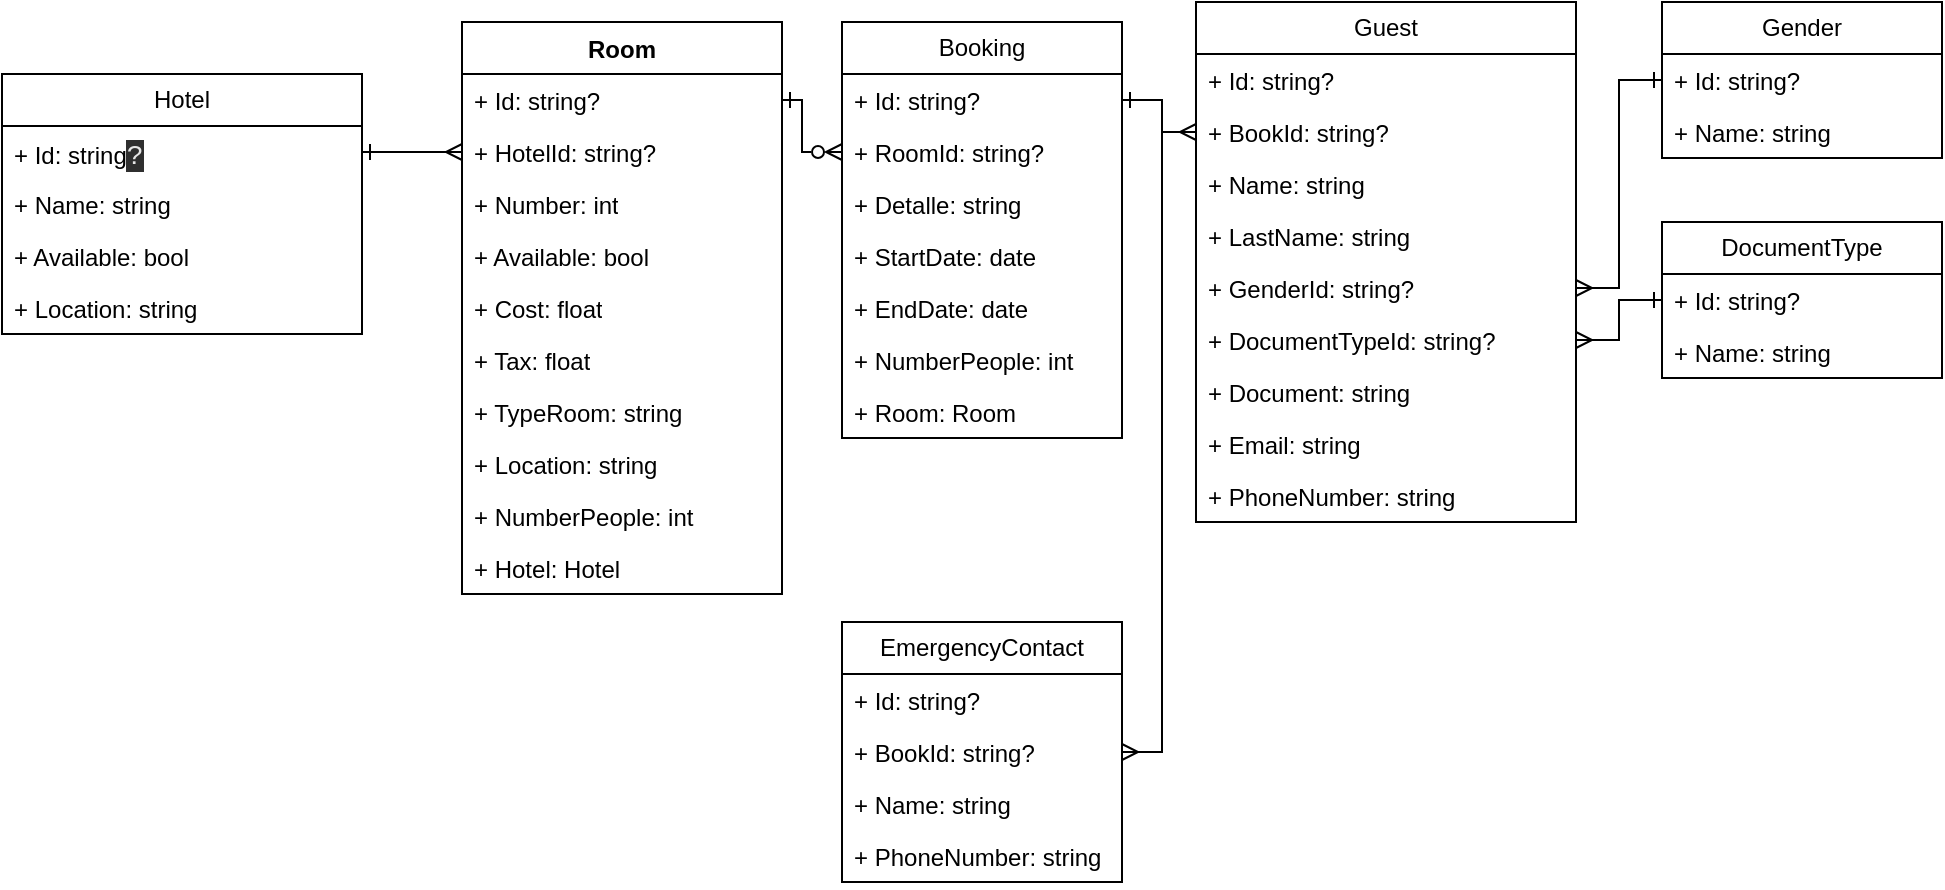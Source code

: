 <mxfile version="21.8.2" type="github">
  <diagram name="Página-1" id="5TswXGlN6VXrRAYgTOBc">
    <mxGraphModel dx="819" dy="458" grid="1" gridSize="10" guides="1" tooltips="1" connect="1" arrows="1" fold="1" page="1" pageScale="1" pageWidth="827" pageHeight="1169" math="0" shadow="0">
      <root>
        <mxCell id="0" />
        <mxCell id="1" parent="0" />
        <mxCell id="IOkwPePtpllPsDCkFCk8-1" value="Hotel" style="swimlane;fontStyle=0;childLayout=stackLayout;horizontal=1;startSize=26;fillColor=none;horizontalStack=0;resizeParent=1;resizeParentMax=0;resizeLast=0;collapsible=1;marginBottom=0;whiteSpace=wrap;html=1;" parent="1" vertex="1">
          <mxGeometry x="40" y="66" width="180" height="130" as="geometry" />
        </mxCell>
        <mxCell id="IOkwPePtpllPsDCkFCk8-2" value="+ Id:&amp;nbsp;string&lt;span style=&quot;color: rgb(230, 230, 230); font-family: SFMono-Regular, Consolas, &amp;quot;Liberation Mono&amp;quot;, Menlo, Courier, monospace; font-size: 14px; background-color: rgb(47, 47, 47);&quot;&gt;?&lt;/span&gt;" style="text;strokeColor=none;fillColor=none;align=left;verticalAlign=top;spacingLeft=4;spacingRight=4;overflow=hidden;rotatable=0;points=[[0,0.5],[1,0.5]];portConstraint=eastwest;whiteSpace=wrap;html=1;" parent="IOkwPePtpllPsDCkFCk8-1" vertex="1">
          <mxGeometry y="26" width="180" height="26" as="geometry" />
        </mxCell>
        <mxCell id="IOkwPePtpllPsDCkFCk8-3" value="+ Name: string" style="text;strokeColor=none;fillColor=none;align=left;verticalAlign=top;spacingLeft=4;spacingRight=4;overflow=hidden;rotatable=0;points=[[0,0.5],[1,0.5]];portConstraint=eastwest;whiteSpace=wrap;html=1;" parent="IOkwPePtpllPsDCkFCk8-1" vertex="1">
          <mxGeometry y="52" width="180" height="26" as="geometry" />
        </mxCell>
        <mxCell id="IOkwPePtpllPsDCkFCk8-6" value="+ Available: bool" style="text;strokeColor=none;fillColor=none;align=left;verticalAlign=top;spacingLeft=4;spacingRight=4;overflow=hidden;rotatable=0;points=[[0,0.5],[1,0.5]];portConstraint=eastwest;whiteSpace=wrap;html=1;" parent="IOkwPePtpllPsDCkFCk8-1" vertex="1">
          <mxGeometry y="78" width="180" height="26" as="geometry" />
        </mxCell>
        <mxCell id="IOkwPePtpllPsDCkFCk8-23" value="+ Location: string" style="text;strokeColor=none;fillColor=none;align=left;verticalAlign=top;spacingLeft=4;spacingRight=4;overflow=hidden;rotatable=0;points=[[0,0.5],[1,0.5]];portConstraint=eastwest;whiteSpace=wrap;html=1;" parent="IOkwPePtpllPsDCkFCk8-1" vertex="1">
          <mxGeometry y="104" width="180" height="26" as="geometry" />
        </mxCell>
        <mxCell id="IOkwPePtpllPsDCkFCk8-7" value="Room" style="swimlane;fontStyle=1;align=center;verticalAlign=top;childLayout=stackLayout;horizontal=1;startSize=26;horizontalStack=0;resizeParent=1;resizeParentMax=0;resizeLast=0;collapsible=1;marginBottom=0;whiteSpace=wrap;html=1;" parent="1" vertex="1">
          <mxGeometry x="270" y="40" width="160" height="286" as="geometry" />
        </mxCell>
        <mxCell id="IOkwPePtpllPsDCkFCk8-8" value="+ Id: string?" style="text;strokeColor=none;fillColor=none;align=left;verticalAlign=top;spacingLeft=4;spacingRight=4;overflow=hidden;rotatable=0;points=[[0,0.5],[1,0.5]];portConstraint=eastwest;whiteSpace=wrap;html=1;" parent="IOkwPePtpllPsDCkFCk8-7" vertex="1">
          <mxGeometry y="26" width="160" height="26" as="geometry" />
        </mxCell>
        <mxCell id="IOkwPePtpllPsDCkFCk8-29" value="+ HotelId: string?" style="text;strokeColor=none;fillColor=none;align=left;verticalAlign=top;spacingLeft=4;spacingRight=4;overflow=hidden;rotatable=0;points=[[0,0.5],[1,0.5]];portConstraint=eastwest;whiteSpace=wrap;html=1;" parent="IOkwPePtpllPsDCkFCk8-7" vertex="1">
          <mxGeometry y="52" width="160" height="26" as="geometry" />
        </mxCell>
        <mxCell id="IOkwPePtpllPsDCkFCk8-10" value="+ Number: int" style="text;strokeColor=none;fillColor=none;align=left;verticalAlign=top;spacingLeft=4;spacingRight=4;overflow=hidden;rotatable=0;points=[[0,0.5],[1,0.5]];portConstraint=eastwest;whiteSpace=wrap;html=1;" parent="IOkwPePtpllPsDCkFCk8-7" vertex="1">
          <mxGeometry y="78" width="160" height="26" as="geometry" />
        </mxCell>
        <mxCell id="IOkwPePtpllPsDCkFCk8-11" value="+ Available: bool" style="text;strokeColor=none;fillColor=none;align=left;verticalAlign=top;spacingLeft=4;spacingRight=4;overflow=hidden;rotatable=0;points=[[0,0.5],[1,0.5]];portConstraint=eastwest;whiteSpace=wrap;html=1;" parent="IOkwPePtpllPsDCkFCk8-7" vertex="1">
          <mxGeometry y="104" width="160" height="26" as="geometry" />
        </mxCell>
        <mxCell id="IOkwPePtpllPsDCkFCk8-16" value="+ Cost: float" style="text;strokeColor=none;fillColor=none;align=left;verticalAlign=top;spacingLeft=4;spacingRight=4;overflow=hidden;rotatable=0;points=[[0,0.5],[1,0.5]];portConstraint=eastwest;whiteSpace=wrap;html=1;" parent="IOkwPePtpllPsDCkFCk8-7" vertex="1">
          <mxGeometry y="130" width="160" height="26" as="geometry" />
        </mxCell>
        <mxCell id="IOkwPePtpllPsDCkFCk8-17" value="+ Tax: float" style="text;strokeColor=none;fillColor=none;align=left;verticalAlign=top;spacingLeft=4;spacingRight=4;overflow=hidden;rotatable=0;points=[[0,0.5],[1,0.5]];portConstraint=eastwest;whiteSpace=wrap;html=1;" parent="IOkwPePtpllPsDCkFCk8-7" vertex="1">
          <mxGeometry y="156" width="160" height="26" as="geometry" />
        </mxCell>
        <mxCell id="IOkwPePtpllPsDCkFCk8-18" value="+ TypeRoom: string" style="text;strokeColor=none;fillColor=none;align=left;verticalAlign=top;spacingLeft=4;spacingRight=4;overflow=hidden;rotatable=0;points=[[0,0.5],[1,0.5]];portConstraint=eastwest;whiteSpace=wrap;html=1;" parent="IOkwPePtpllPsDCkFCk8-7" vertex="1">
          <mxGeometry y="182" width="160" height="26" as="geometry" />
        </mxCell>
        <mxCell id="IOkwPePtpllPsDCkFCk8-20" value="+ Location: string" style="text;strokeColor=none;fillColor=none;align=left;verticalAlign=top;spacingLeft=4;spacingRight=4;overflow=hidden;rotatable=0;points=[[0,0.5],[1,0.5]];portConstraint=eastwest;whiteSpace=wrap;html=1;" parent="IOkwPePtpllPsDCkFCk8-7" vertex="1">
          <mxGeometry y="208" width="160" height="26" as="geometry" />
        </mxCell>
        <mxCell id="rgKLpMCdCD8MAIY9WlKP-1" value="+ NumberPeople: int" style="text;strokeColor=none;fillColor=none;align=left;verticalAlign=top;spacingLeft=4;spacingRight=4;overflow=hidden;rotatable=0;points=[[0,0.5],[1,0.5]];portConstraint=eastwest;whiteSpace=wrap;html=1;" vertex="1" parent="IOkwPePtpllPsDCkFCk8-7">
          <mxGeometry y="234" width="160" height="26" as="geometry" />
        </mxCell>
        <mxCell id="rgKLpMCdCD8MAIY9WlKP-3" value="+ Hotel: Hotel" style="text;strokeColor=none;fillColor=none;align=left;verticalAlign=top;spacingLeft=4;spacingRight=4;overflow=hidden;rotatable=0;points=[[0,0.5],[1,0.5]];portConstraint=eastwest;whiteSpace=wrap;html=1;" vertex="1" parent="IOkwPePtpllPsDCkFCk8-7">
          <mxGeometry y="260" width="160" height="26" as="geometry" />
        </mxCell>
        <mxCell id="IOkwPePtpllPsDCkFCk8-12" value="Booking" style="swimlane;fontStyle=0;childLayout=stackLayout;horizontal=1;startSize=26;fillColor=none;horizontalStack=0;resizeParent=1;resizeParentMax=0;resizeLast=0;collapsible=1;marginBottom=0;whiteSpace=wrap;html=1;" parent="1" vertex="1">
          <mxGeometry x="460" y="40" width="140" height="208" as="geometry" />
        </mxCell>
        <mxCell id="IOkwPePtpllPsDCkFCk8-13" value="+ Id: string?&amp;nbsp;" style="text;strokeColor=none;fillColor=none;align=left;verticalAlign=top;spacingLeft=4;spacingRight=4;overflow=hidden;rotatable=0;points=[[0,0.5],[1,0.5]];portConstraint=eastwest;whiteSpace=wrap;html=1;" parent="IOkwPePtpllPsDCkFCk8-12" vertex="1">
          <mxGeometry y="26" width="140" height="26" as="geometry" />
        </mxCell>
        <mxCell id="IOkwPePtpllPsDCkFCk8-30" value="+ RoomId: string?&amp;nbsp;" style="text;strokeColor=none;fillColor=none;align=left;verticalAlign=top;spacingLeft=4;spacingRight=4;overflow=hidden;rotatable=0;points=[[0,0.5],[1,0.5]];portConstraint=eastwest;whiteSpace=wrap;html=1;" parent="IOkwPePtpllPsDCkFCk8-12" vertex="1">
          <mxGeometry y="52" width="140" height="26" as="geometry" />
        </mxCell>
        <mxCell id="IOkwPePtpllPsDCkFCk8-15" value="+ Detalle: string" style="text;strokeColor=none;fillColor=none;align=left;verticalAlign=top;spacingLeft=4;spacingRight=4;overflow=hidden;rotatable=0;points=[[0,0.5],[1,0.5]];portConstraint=eastwest;whiteSpace=wrap;html=1;" parent="IOkwPePtpllPsDCkFCk8-12" vertex="1">
          <mxGeometry y="78" width="140" height="26" as="geometry" />
        </mxCell>
        <mxCell id="IOkwPePtpllPsDCkFCk8-21" value="+ StartDate: date" style="text;strokeColor=none;fillColor=none;align=left;verticalAlign=top;spacingLeft=4;spacingRight=4;overflow=hidden;rotatable=0;points=[[0,0.5],[1,0.5]];portConstraint=eastwest;whiteSpace=wrap;html=1;" parent="IOkwPePtpllPsDCkFCk8-12" vertex="1">
          <mxGeometry y="104" width="140" height="26" as="geometry" />
        </mxCell>
        <mxCell id="IOkwPePtpllPsDCkFCk8-22" value="+ EndDate: date" style="text;strokeColor=none;fillColor=none;align=left;verticalAlign=top;spacingLeft=4;spacingRight=4;overflow=hidden;rotatable=0;points=[[0,0.5],[1,0.5]];portConstraint=eastwest;whiteSpace=wrap;html=1;" parent="IOkwPePtpllPsDCkFCk8-12" vertex="1">
          <mxGeometry y="130" width="140" height="26" as="geometry" />
        </mxCell>
        <mxCell id="rgKLpMCdCD8MAIY9WlKP-2" value="+ NumberPeople: int" style="text;strokeColor=none;fillColor=none;align=left;verticalAlign=top;spacingLeft=4;spacingRight=4;overflow=hidden;rotatable=0;points=[[0,0.5],[1,0.5]];portConstraint=eastwest;whiteSpace=wrap;html=1;" vertex="1" parent="IOkwPePtpllPsDCkFCk8-12">
          <mxGeometry y="156" width="140" height="26" as="geometry" />
        </mxCell>
        <mxCell id="rgKLpMCdCD8MAIY9WlKP-4" value="+ Room: Room" style="text;strokeColor=none;fillColor=none;align=left;verticalAlign=top;spacingLeft=4;spacingRight=4;overflow=hidden;rotatable=0;points=[[0,0.5],[1,0.5]];portConstraint=eastwest;whiteSpace=wrap;html=1;" vertex="1" parent="IOkwPePtpllPsDCkFCk8-12">
          <mxGeometry y="182" width="140" height="26" as="geometry" />
        </mxCell>
        <mxCell id="IOkwPePtpllPsDCkFCk8-25" value="Guest" style="swimlane;fontStyle=0;childLayout=stackLayout;horizontal=1;startSize=26;fillColor=none;horizontalStack=0;resizeParent=1;resizeParentMax=0;resizeLast=0;collapsible=1;marginBottom=0;whiteSpace=wrap;html=1;" parent="1" vertex="1">
          <mxGeometry x="637" y="30" width="190" height="260" as="geometry" />
        </mxCell>
        <mxCell id="IOkwPePtpllPsDCkFCk8-26" value="+ Id: string?" style="text;strokeColor=none;fillColor=none;align=left;verticalAlign=top;spacingLeft=4;spacingRight=4;overflow=hidden;rotatable=0;points=[[0,0.5],[1,0.5]];portConstraint=eastwest;whiteSpace=wrap;html=1;" parent="IOkwPePtpllPsDCkFCk8-25" vertex="1">
          <mxGeometry y="26" width="190" height="26" as="geometry" />
        </mxCell>
        <mxCell id="IOkwPePtpllPsDCkFCk8-27" value="+ BookId: string?" style="text;strokeColor=none;fillColor=none;align=left;verticalAlign=top;spacingLeft=4;spacingRight=4;overflow=hidden;rotatable=0;points=[[0,0.5],[1,0.5]];portConstraint=eastwest;whiteSpace=wrap;html=1;" parent="IOkwPePtpllPsDCkFCk8-25" vertex="1">
          <mxGeometry y="52" width="190" height="26" as="geometry" />
        </mxCell>
        <mxCell id="IOkwPePtpllPsDCkFCk8-28" value="+ Name: string" style="text;strokeColor=none;fillColor=none;align=left;verticalAlign=top;spacingLeft=4;spacingRight=4;overflow=hidden;rotatable=0;points=[[0,0.5],[1,0.5]];portConstraint=eastwest;whiteSpace=wrap;html=1;" parent="IOkwPePtpllPsDCkFCk8-25" vertex="1">
          <mxGeometry y="78" width="190" height="26" as="geometry" />
        </mxCell>
        <mxCell id="IOkwPePtpllPsDCkFCk8-31" value="+ LastName: string" style="text;strokeColor=none;fillColor=none;align=left;verticalAlign=top;spacingLeft=4;spacingRight=4;overflow=hidden;rotatable=0;points=[[0,0.5],[1,0.5]];portConstraint=eastwest;whiteSpace=wrap;html=1;" parent="IOkwPePtpllPsDCkFCk8-25" vertex="1">
          <mxGeometry y="104" width="190" height="26" as="geometry" />
        </mxCell>
        <mxCell id="IOkwPePtpllPsDCkFCk8-32" value="+ GenderId: string?" style="text;strokeColor=none;fillColor=none;align=left;verticalAlign=top;spacingLeft=4;spacingRight=4;overflow=hidden;rotatable=0;points=[[0,0.5],[1,0.5]];portConstraint=eastwest;whiteSpace=wrap;html=1;" parent="IOkwPePtpllPsDCkFCk8-25" vertex="1">
          <mxGeometry y="130" width="190" height="26" as="geometry" />
        </mxCell>
        <mxCell id="IOkwPePtpllPsDCkFCk8-33" value="+ DocumentTypeId: string?" style="text;strokeColor=none;fillColor=none;align=left;verticalAlign=top;spacingLeft=4;spacingRight=4;overflow=hidden;rotatable=0;points=[[0,0.5],[1,0.5]];portConstraint=eastwest;whiteSpace=wrap;html=1;" parent="IOkwPePtpllPsDCkFCk8-25" vertex="1">
          <mxGeometry y="156" width="190" height="26" as="geometry" />
        </mxCell>
        <mxCell id="IOkwPePtpllPsDCkFCk8-36" value="+ Document: string" style="text;strokeColor=none;fillColor=none;align=left;verticalAlign=top;spacingLeft=4;spacingRight=4;overflow=hidden;rotatable=0;points=[[0,0.5],[1,0.5]];portConstraint=eastwest;whiteSpace=wrap;html=1;" parent="IOkwPePtpllPsDCkFCk8-25" vertex="1">
          <mxGeometry y="182" width="190" height="26" as="geometry" />
        </mxCell>
        <mxCell id="IOkwPePtpllPsDCkFCk8-35" value="+ Email: string" style="text;strokeColor=none;fillColor=none;align=left;verticalAlign=top;spacingLeft=4;spacingRight=4;overflow=hidden;rotatable=0;points=[[0,0.5],[1,0.5]];portConstraint=eastwest;whiteSpace=wrap;html=1;" parent="IOkwPePtpllPsDCkFCk8-25" vertex="1">
          <mxGeometry y="208" width="190" height="26" as="geometry" />
        </mxCell>
        <mxCell id="IOkwPePtpllPsDCkFCk8-34" value="+ PhoneNumber: string" style="text;strokeColor=none;fillColor=none;align=left;verticalAlign=top;spacingLeft=4;spacingRight=4;overflow=hidden;rotatable=0;points=[[0,0.5],[1,0.5]];portConstraint=eastwest;whiteSpace=wrap;html=1;" parent="IOkwPePtpllPsDCkFCk8-25" vertex="1">
          <mxGeometry y="234" width="190" height="26" as="geometry" />
        </mxCell>
        <mxCell id="IOkwPePtpllPsDCkFCk8-37" value="EmergencyContact" style="swimlane;fontStyle=0;childLayout=stackLayout;horizontal=1;startSize=26;fillColor=none;horizontalStack=0;resizeParent=1;resizeParentMax=0;resizeLast=0;collapsible=1;marginBottom=0;whiteSpace=wrap;html=1;" parent="1" vertex="1">
          <mxGeometry x="460" y="340" width="140" height="130" as="geometry" />
        </mxCell>
        <mxCell id="IOkwPePtpllPsDCkFCk8-38" value="+ Id: string?" style="text;strokeColor=none;fillColor=none;align=left;verticalAlign=top;spacingLeft=4;spacingRight=4;overflow=hidden;rotatable=0;points=[[0,0.5],[1,0.5]];portConstraint=eastwest;whiteSpace=wrap;html=1;" parent="IOkwPePtpllPsDCkFCk8-37" vertex="1">
          <mxGeometry y="26" width="140" height="26" as="geometry" />
        </mxCell>
        <mxCell id="IOkwPePtpllPsDCkFCk8-39" value="+ BookId: string?" style="text;strokeColor=none;fillColor=none;align=left;verticalAlign=top;spacingLeft=4;spacingRight=4;overflow=hidden;rotatable=0;points=[[0,0.5],[1,0.5]];portConstraint=eastwest;whiteSpace=wrap;html=1;" parent="IOkwPePtpllPsDCkFCk8-37" vertex="1">
          <mxGeometry y="52" width="140" height="26" as="geometry" />
        </mxCell>
        <mxCell id="IOkwPePtpllPsDCkFCk8-40" value="+ Name: string" style="text;strokeColor=none;fillColor=none;align=left;verticalAlign=top;spacingLeft=4;spacingRight=4;overflow=hidden;rotatable=0;points=[[0,0.5],[1,0.5]];portConstraint=eastwest;whiteSpace=wrap;html=1;" parent="IOkwPePtpllPsDCkFCk8-37" vertex="1">
          <mxGeometry y="78" width="140" height="26" as="geometry" />
        </mxCell>
        <mxCell id="IOkwPePtpllPsDCkFCk8-41" value="+ PhoneNumber: string" style="text;strokeColor=none;fillColor=none;align=left;verticalAlign=top;spacingLeft=4;spacingRight=4;overflow=hidden;rotatable=0;points=[[0,0.5],[1,0.5]];portConstraint=eastwest;whiteSpace=wrap;html=1;" parent="IOkwPePtpllPsDCkFCk8-37" vertex="1">
          <mxGeometry y="104" width="140" height="26" as="geometry" />
        </mxCell>
        <mxCell id="IOkwPePtpllPsDCkFCk8-44" style="edgeStyle=orthogonalEdgeStyle;rounded=0;orthogonalLoop=1;jettySize=auto;html=1;entryX=1;entryY=0.5;entryDx=0;entryDy=0;startArrow=ERmany;startFill=0;endArrow=ERone;endFill=0;" parent="1" source="IOkwPePtpllPsDCkFCk8-29" target="IOkwPePtpllPsDCkFCk8-2" edge="1">
          <mxGeometry relative="1" as="geometry" />
        </mxCell>
        <mxCell id="IOkwPePtpllPsDCkFCk8-45" style="edgeStyle=orthogonalEdgeStyle;rounded=0;orthogonalLoop=1;jettySize=auto;html=1;exitX=0;exitY=0.5;exitDx=0;exitDy=0;entryX=1;entryY=0.5;entryDx=0;entryDy=0;startArrow=ERzeroToMany;startFill=0;endArrow=ERone;endFill=0;" parent="1" source="IOkwPePtpllPsDCkFCk8-30" target="IOkwPePtpllPsDCkFCk8-8" edge="1">
          <mxGeometry relative="1" as="geometry">
            <Array as="points">
              <mxPoint x="440" y="105" />
              <mxPoint x="440" y="79" />
            </Array>
          </mxGeometry>
        </mxCell>
        <mxCell id="IOkwPePtpllPsDCkFCk8-47" style="edgeStyle=orthogonalEdgeStyle;rounded=0;orthogonalLoop=1;jettySize=auto;html=1;exitX=0;exitY=0.5;exitDx=0;exitDy=0;entryX=1;entryY=0.5;entryDx=0;entryDy=0;startArrow=ERmany;startFill=0;endArrow=ERone;endFill=0;" parent="1" source="IOkwPePtpllPsDCkFCk8-27" target="IOkwPePtpllPsDCkFCk8-13" edge="1">
          <mxGeometry relative="1" as="geometry">
            <Array as="points">
              <mxPoint x="620" y="95" />
              <mxPoint x="620" y="79" />
            </Array>
          </mxGeometry>
        </mxCell>
        <mxCell id="IOkwPePtpllPsDCkFCk8-48" style="edgeStyle=orthogonalEdgeStyle;rounded=0;orthogonalLoop=1;jettySize=auto;html=1;exitX=1;exitY=0.5;exitDx=0;exitDy=0;entryX=1;entryY=0.5;entryDx=0;entryDy=0;startArrow=ERmany;startFill=0;endArrow=ERone;endFill=0;" parent="1" source="IOkwPePtpllPsDCkFCk8-39" target="IOkwPePtpllPsDCkFCk8-13" edge="1">
          <mxGeometry relative="1" as="geometry" />
        </mxCell>
        <mxCell id="IOkwPePtpllPsDCkFCk8-49" value="Gender" style="swimlane;fontStyle=0;childLayout=stackLayout;horizontal=1;startSize=26;fillColor=none;horizontalStack=0;resizeParent=1;resizeParentMax=0;resizeLast=0;collapsible=1;marginBottom=0;whiteSpace=wrap;html=1;" parent="1" vertex="1">
          <mxGeometry x="870" y="30" width="140" height="78" as="geometry" />
        </mxCell>
        <mxCell id="IOkwPePtpllPsDCkFCk8-50" value="+ Id: string?" style="text;strokeColor=none;fillColor=none;align=left;verticalAlign=top;spacingLeft=4;spacingRight=4;overflow=hidden;rotatable=0;points=[[0,0.5],[1,0.5]];portConstraint=eastwest;whiteSpace=wrap;html=1;" parent="IOkwPePtpllPsDCkFCk8-49" vertex="1">
          <mxGeometry y="26" width="140" height="26" as="geometry" />
        </mxCell>
        <mxCell id="IOkwPePtpllPsDCkFCk8-51" value="+ Name: string" style="text;strokeColor=none;fillColor=none;align=left;verticalAlign=top;spacingLeft=4;spacingRight=4;overflow=hidden;rotatable=0;points=[[0,0.5],[1,0.5]];portConstraint=eastwest;whiteSpace=wrap;html=1;" parent="IOkwPePtpllPsDCkFCk8-49" vertex="1">
          <mxGeometry y="52" width="140" height="26" as="geometry" />
        </mxCell>
        <mxCell id="IOkwPePtpllPsDCkFCk8-53" value="DocumentType" style="swimlane;fontStyle=0;childLayout=stackLayout;horizontal=1;startSize=26;fillColor=none;horizontalStack=0;resizeParent=1;resizeParentMax=0;resizeLast=0;collapsible=1;marginBottom=0;whiteSpace=wrap;html=1;" parent="1" vertex="1">
          <mxGeometry x="870" y="140" width="140" height="78" as="geometry" />
        </mxCell>
        <mxCell id="IOkwPePtpllPsDCkFCk8-54" value="+ Id: string?" style="text;strokeColor=none;fillColor=none;align=left;verticalAlign=top;spacingLeft=4;spacingRight=4;overflow=hidden;rotatable=0;points=[[0,0.5],[1,0.5]];portConstraint=eastwest;whiteSpace=wrap;html=1;" parent="IOkwPePtpllPsDCkFCk8-53" vertex="1">
          <mxGeometry y="26" width="140" height="26" as="geometry" />
        </mxCell>
        <mxCell id="IOkwPePtpllPsDCkFCk8-55" value="+ Name: string" style="text;strokeColor=none;fillColor=none;align=left;verticalAlign=top;spacingLeft=4;spacingRight=4;overflow=hidden;rotatable=0;points=[[0,0.5],[1,0.5]];portConstraint=eastwest;whiteSpace=wrap;html=1;" parent="IOkwPePtpllPsDCkFCk8-53" vertex="1">
          <mxGeometry y="52" width="140" height="26" as="geometry" />
        </mxCell>
        <mxCell id="IOkwPePtpllPsDCkFCk8-57" style="edgeStyle=orthogonalEdgeStyle;rounded=0;orthogonalLoop=1;jettySize=auto;html=1;exitX=1;exitY=0.5;exitDx=0;exitDy=0;entryX=0;entryY=0.5;entryDx=0;entryDy=0;startArrow=ERmany;startFill=0;endArrow=ERone;endFill=0;" parent="1" source="IOkwPePtpllPsDCkFCk8-32" target="IOkwPePtpllPsDCkFCk8-50" edge="1">
          <mxGeometry relative="1" as="geometry" />
        </mxCell>
        <mxCell id="IOkwPePtpllPsDCkFCk8-58" style="edgeStyle=orthogonalEdgeStyle;rounded=0;orthogonalLoop=1;jettySize=auto;html=1;exitX=1;exitY=0.5;exitDx=0;exitDy=0;entryX=0;entryY=0.5;entryDx=0;entryDy=0;startArrow=ERmany;startFill=0;endArrow=ERone;endFill=0;" parent="1" source="IOkwPePtpllPsDCkFCk8-33" target="IOkwPePtpllPsDCkFCk8-54" edge="1">
          <mxGeometry relative="1" as="geometry" />
        </mxCell>
      </root>
    </mxGraphModel>
  </diagram>
</mxfile>
